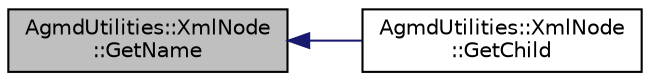 digraph "AgmdUtilities::XmlNode::GetName"
{
  edge [fontname="Helvetica",fontsize="10",labelfontname="Helvetica",labelfontsize="10"];
  node [fontname="Helvetica",fontsize="10",shape=record];
  rankdir="LR";
  Node1 [label="AgmdUtilities::XmlNode\l::GetName",height=0.2,width=0.4,color="black", fillcolor="grey75", style="filled" fontcolor="black"];
  Node1 -> Node2 [dir="back",color="midnightblue",fontsize="10",style="solid",fontname="Helvetica"];
  Node2 [label="AgmdUtilities::XmlNode\l::GetChild",height=0.2,width=0.4,color="black", fillcolor="white", style="filled",URL="$class_agmd_utilities_1_1_xml_node.html#afbc9e359df05b63051de0c62adcbccec"];
}
